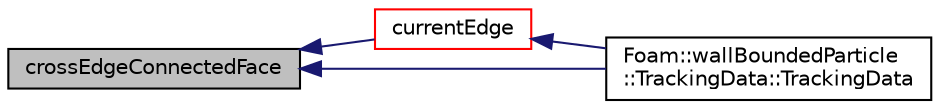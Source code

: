 digraph "crossEdgeConnectedFace"
{
  bgcolor="transparent";
  edge [fontname="Helvetica",fontsize="10",labelfontname="Helvetica",labelfontsize="10"];
  node [fontname="Helvetica",fontsize="10",shape=record];
  rankdir="LR";
  Node1 [label="crossEdgeConnectedFace",height=0.2,width=0.4,color="black", fillcolor="grey75", style="filled", fontcolor="black"];
  Node1 -> Node2 [dir="back",color="midnightblue",fontsize="10",style="solid",fontname="Helvetica"];
  Node2 [label="currentEdge",height=0.2,width=0.4,color="red",URL="$a02940.html#a98ba66dd0fd5a37a4cc42e39fffa57a0",tooltip="Construct current edge. "];
  Node2 -> Node3 [dir="back",color="midnightblue",fontsize="10",style="solid",fontname="Helvetica"];
  Node3 [label="Foam::wallBoundedParticle\l::TrackingData::TrackingData",height=0.2,width=0.4,color="black",URL="$a02746.html#a6314a22146c220ef091a623801dc2b2d"];
  Node1 -> Node3 [dir="back",color="midnightblue",fontsize="10",style="solid",fontname="Helvetica"];
}
